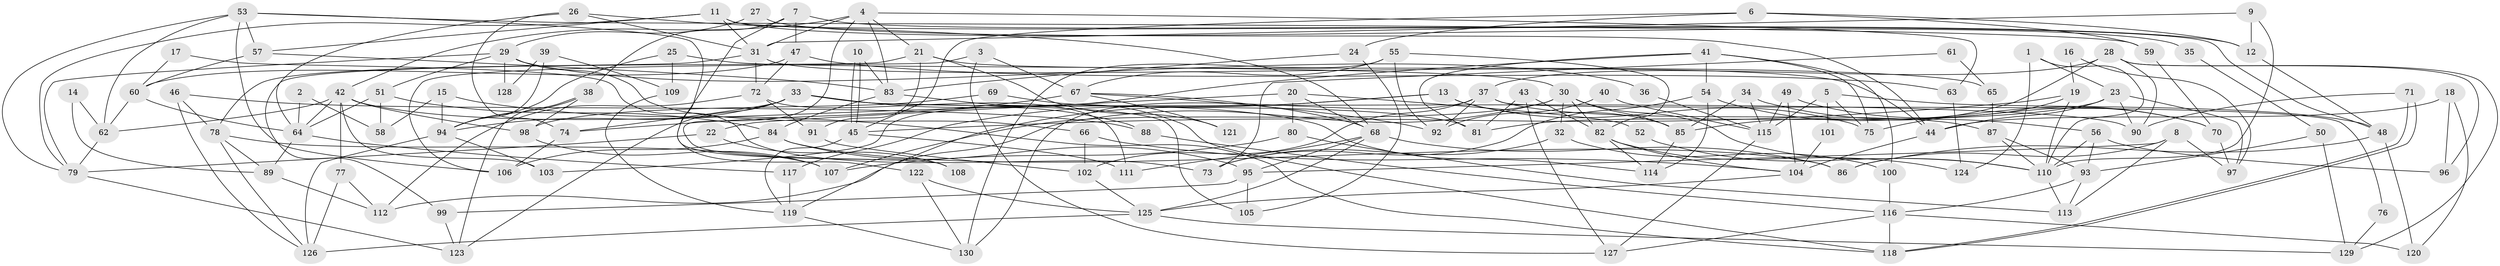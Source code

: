 // Generated by graph-tools (version 1.1) at 2025/02/03/09/25 03:02:10]
// undirected, 130 vertices, 260 edges
graph export_dot {
graph [start="1"]
  node [color=gray90,style=filled];
  1;
  2;
  3;
  4;
  5;
  6;
  7;
  8;
  9;
  10;
  11;
  12;
  13;
  14;
  15;
  16;
  17;
  18;
  19;
  20;
  21;
  22;
  23;
  24;
  25;
  26;
  27;
  28;
  29;
  30;
  31;
  32;
  33;
  34;
  35;
  36;
  37;
  38;
  39;
  40;
  41;
  42;
  43;
  44;
  45;
  46;
  47;
  48;
  49;
  50;
  51;
  52;
  53;
  54;
  55;
  56;
  57;
  58;
  59;
  60;
  61;
  62;
  63;
  64;
  65;
  66;
  67;
  68;
  69;
  70;
  71;
  72;
  73;
  74;
  75;
  76;
  77;
  78;
  79;
  80;
  81;
  82;
  83;
  84;
  85;
  86;
  87;
  88;
  89;
  90;
  91;
  92;
  93;
  94;
  95;
  96;
  97;
  98;
  99;
  100;
  101;
  102;
  103;
  104;
  105;
  106;
  107;
  108;
  109;
  110;
  111;
  112;
  113;
  114;
  115;
  116;
  117;
  118;
  119;
  120;
  121;
  122;
  123;
  124;
  125;
  126;
  127;
  128;
  129;
  130;
  1 -- 23;
  1 -- 110;
  1 -- 124;
  2 -- 58;
  2 -- 64;
  3 -- 127;
  3 -- 67;
  3 -- 106;
  4 -- 31;
  4 -- 42;
  4 -- 21;
  4 -- 63;
  4 -- 83;
  4 -- 108;
  5 -- 48;
  5 -- 75;
  5 -- 101;
  5 -- 115;
  6 -- 59;
  6 -- 24;
  6 -- 12;
  6 -- 45;
  7 -- 12;
  7 -- 47;
  7 -- 38;
  7 -- 122;
  8 -- 113;
  8 -- 95;
  8 -- 86;
  8 -- 97;
  9 -- 31;
  9 -- 110;
  9 -- 12;
  10 -- 83;
  10 -- 45;
  10 -- 45;
  11 -- 48;
  11 -- 79;
  11 -- 31;
  11 -- 35;
  11 -- 57;
  12 -- 48;
  13 -- 85;
  13 -- 117;
  13 -- 75;
  13 -- 119;
  14 -- 62;
  14 -- 89;
  15 -- 94;
  15 -- 118;
  15 -- 58;
  16 -- 19;
  16 -- 97;
  17 -- 60;
  17 -- 73;
  18 -- 44;
  18 -- 120;
  18 -- 96;
  19 -- 45;
  19 -- 75;
  19 -- 110;
  20 -- 68;
  20 -- 22;
  20 -- 52;
  20 -- 80;
  21 -- 91;
  21 -- 65;
  21 -- 99;
  21 -- 121;
  22 -- 108;
  22 -- 79;
  23 -- 44;
  23 -- 81;
  23 -- 90;
  23 -- 97;
  24 -- 83;
  24 -- 105;
  25 -- 30;
  25 -- 94;
  25 -- 109;
  26 -- 68;
  26 -- 31;
  26 -- 64;
  26 -- 74;
  27 -- 44;
  27 -- 29;
  28 -- 90;
  28 -- 37;
  28 -- 85;
  28 -- 96;
  28 -- 129;
  29 -- 51;
  29 -- 79;
  29 -- 36;
  29 -- 66;
  29 -- 128;
  30 -- 110;
  30 -- 112;
  30 -- 32;
  30 -- 82;
  30 -- 85;
  30 -- 107;
  31 -- 78;
  31 -- 44;
  31 -- 72;
  32 -- 100;
  32 -- 73;
  33 -- 74;
  33 -- 88;
  33 -- 90;
  33 -- 94;
  33 -- 105;
  33 -- 123;
  34 -- 115;
  34 -- 85;
  34 -- 70;
  35 -- 50;
  36 -- 115;
  37 -- 102;
  37 -- 130;
  37 -- 76;
  37 -- 87;
  37 -- 92;
  38 -- 123;
  38 -- 94;
  38 -- 98;
  39 -- 94;
  39 -- 109;
  39 -- 128;
  40 -- 92;
  40 -- 115;
  41 -- 54;
  41 -- 103;
  41 -- 75;
  41 -- 81;
  41 -- 100;
  42 -- 62;
  42 -- 114;
  42 -- 64;
  42 -- 77;
  42 -- 98;
  42 -- 103;
  43 -- 82;
  43 -- 127;
  43 -- 81;
  44 -- 104;
  45 -- 111;
  45 -- 119;
  46 -- 78;
  46 -- 126;
  46 -- 88;
  47 -- 63;
  47 -- 72;
  47 -- 60;
  48 -- 86;
  48 -- 120;
  49 -- 70;
  49 -- 104;
  49 -- 115;
  50 -- 93;
  50 -- 129;
  51 -- 84;
  51 -- 64;
  51 -- 58;
  52 -- 110;
  53 -- 79;
  53 -- 57;
  53 -- 59;
  53 -- 62;
  53 -- 106;
  53 -- 108;
  54 -- 56;
  54 -- 114;
  54 -- 73;
  55 -- 92;
  55 -- 67;
  55 -- 82;
  55 -- 130;
  56 -- 93;
  56 -- 96;
  56 -- 110;
  57 -- 60;
  57 -- 83;
  59 -- 70;
  60 -- 64;
  60 -- 62;
  61 -- 65;
  61 -- 73;
  62 -- 79;
  63 -- 124;
  64 -- 89;
  64 -- 117;
  65 -- 87;
  66 -- 104;
  66 -- 102;
  67 -- 74;
  67 -- 68;
  67 -- 92;
  67 -- 121;
  68 -- 111;
  68 -- 86;
  68 -- 95;
  68 -- 125;
  69 -- 98;
  69 -- 81;
  70 -- 97;
  71 -- 118;
  71 -- 118;
  71 -- 90;
  72 -- 112;
  72 -- 91;
  72 -- 111;
  74 -- 106;
  76 -- 129;
  77 -- 126;
  77 -- 112;
  78 -- 126;
  78 -- 107;
  78 -- 89;
  79 -- 123;
  80 -- 107;
  80 -- 113;
  82 -- 104;
  82 -- 114;
  82 -- 124;
  83 -- 84;
  83 -- 118;
  84 -- 106;
  84 -- 86;
  84 -- 95;
  85 -- 114;
  87 -- 110;
  87 -- 93;
  88 -- 116;
  89 -- 112;
  91 -- 102;
  93 -- 113;
  93 -- 116;
  94 -- 103;
  94 -- 126;
  95 -- 99;
  95 -- 105;
  98 -- 107;
  99 -- 123;
  100 -- 116;
  101 -- 104;
  102 -- 125;
  104 -- 125;
  109 -- 119;
  110 -- 113;
  115 -- 127;
  116 -- 118;
  116 -- 120;
  116 -- 127;
  117 -- 119;
  119 -- 130;
  122 -- 130;
  122 -- 125;
  125 -- 126;
  125 -- 129;
}
